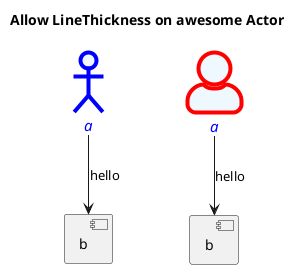 {
  "sha1": "rghy7mlrmxt3sxwjwlrfu3tsjdyd3m5",
  "insertion": {
    "when": "2024-06-04T17:28:43.797Z",
    "url": "https://github.com/plantuml/plantuml/issues/1596",
    "user": "plantuml@gmail.com"
  }
}
@startuml
title Allow LineThickness on awesome Actor
label a [{{
<style>
actor {
  BackGroundColor aliceblue
  LineColor blue
  LineThickness 4
  FontColor blue
  FontSize 15
  FontStyle italic
}
</style>

actor a
component b
a-->b: hello
}}]

label b [{{
skinparam actorStyle awesome
<style>
actor {
  BackGroundColor aliceblue
  LineColor red
  LineThickness 4
  FontColor blue
  FontSize 15
  FontStyle italic
}
</style>

actor a
component b
a-->b: hello
}}]
@enduml
